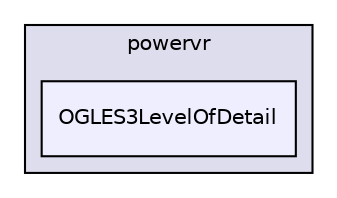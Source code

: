 digraph "PVR/SDK_3.4/Examples/Intermediate/LevelOfDetail/OGLES3/Build/Android/src/com/powervr/OGLES3LevelOfDetail" {
  compound=true
  node [ fontsize="10", fontname="Helvetica"];
  edge [ labelfontsize="10", labelfontname="Helvetica"];
  subgraph clusterdir_e15d0d3b6b131314efcbe9cfecc0f075 {
    graph [ bgcolor="#ddddee", pencolor="black", label="powervr" fontname="Helvetica", fontsize="10", URL="dir_e15d0d3b6b131314efcbe9cfecc0f075.html"]
  dir_a37ab273188afb86508e274cf70bbb01 [shape=box, label="OGLES3LevelOfDetail", style="filled", fillcolor="#eeeeff", pencolor="black", URL="dir_a37ab273188afb86508e274cf70bbb01.html"];
  }
}
